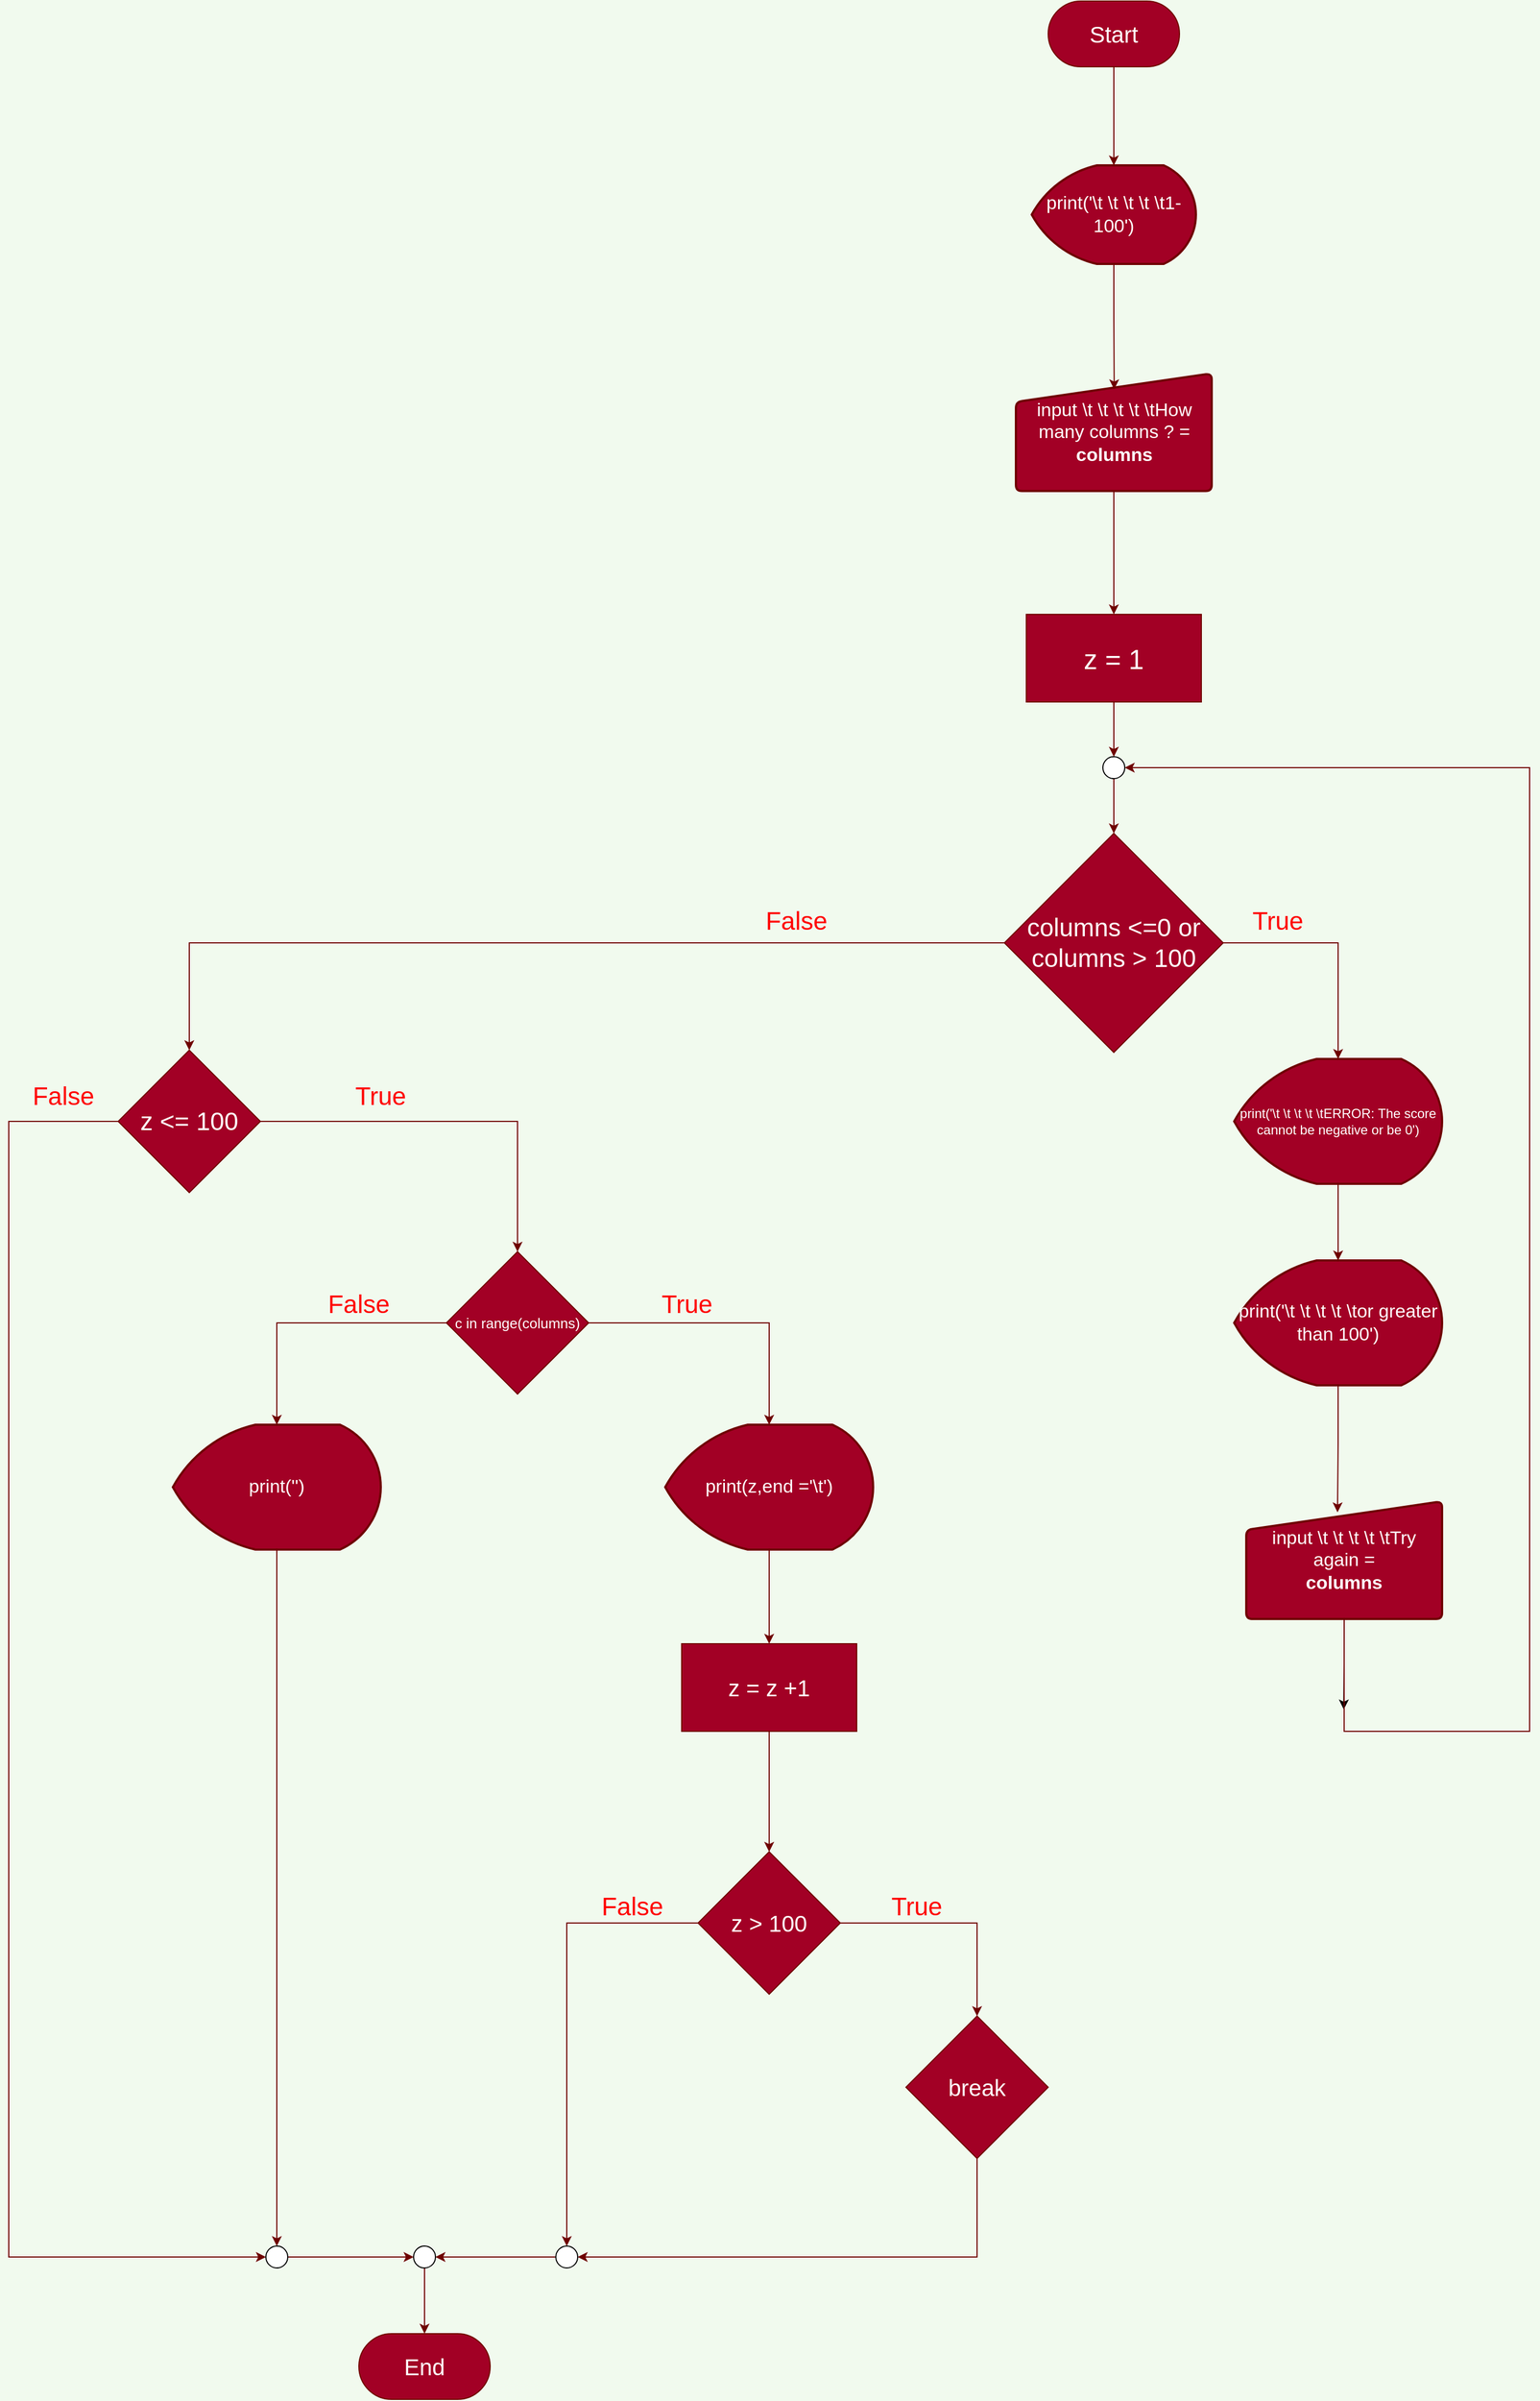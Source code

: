 <mxfile>
    <diagram id="EBOPIXi9WSSgSh0DyHSZ" name="Page-1">
        <mxGraphModel dx="1803" dy="787" grid="1" gridSize="10" guides="1" tooltips="1" connect="1" arrows="1" fold="1" page="1" pageScale="1" pageWidth="850" pageHeight="1100" background="#F1FAEE" math="0" shadow="0">
            <root>
                <mxCell id="0"/>
                <mxCell id="1" parent="0"/>
                <mxCell id="13" style="edgeStyle=orthogonalEdgeStyle;rounded=0;orthogonalLoop=1;jettySize=auto;html=1;exitX=0.5;exitY=1;exitDx=0;exitDy=0;entryX=0.5;entryY=0;entryDx=0;entryDy=0;entryPerimeter=0;fillColor=#a20025;strokeColor=#6F0000;" parent="1" source="2" target="12" edge="1">
                    <mxGeometry relative="1" as="geometry"/>
                </mxCell>
                <mxCell id="2" value="&lt;font style=&quot;font-size: 21px&quot;&gt;Start&lt;/font&gt;" style="rounded=1;whiteSpace=wrap;html=1;arcSize=50;fillColor=#a20025;strokeColor=#6F0000;fontColor=#ffffff;" parent="1" vertex="1">
                    <mxGeometry x="360" y="60" width="120" height="60" as="geometry"/>
                </mxCell>
                <mxCell id="16" style="edgeStyle=orthogonalEdgeStyle;rounded=0;orthogonalLoop=1;jettySize=auto;html=1;exitX=0.5;exitY=1;exitDx=0;exitDy=0;entryX=0.5;entryY=0;entryDx=0;entryDy=0;fillColor=#a20025;strokeColor=#6F0000;" parent="1" source="3" target="15" edge="1">
                    <mxGeometry relative="1" as="geometry"/>
                </mxCell>
                <mxCell id="3" value="&lt;font style=&quot;font-size: 17px&quot;&gt;input \t \t \t \t \tHow many columns ? =&lt;br&gt;&lt;b&gt;columns&lt;/b&gt;&lt;br&gt;&lt;/font&gt;" style="html=1;strokeWidth=2;shape=manualInput;whiteSpace=wrap;rounded=1;size=26;arcSize=11;fillColor=#a20025;strokeColor=#6F0000;fontColor=#ffffff;" parent="1" vertex="1">
                    <mxGeometry x="330.52" y="400" width="178.95" height="107.36" as="geometry"/>
                </mxCell>
                <mxCell id="14" style="edgeStyle=orthogonalEdgeStyle;rounded=0;orthogonalLoop=1;jettySize=auto;html=1;exitX=0.5;exitY=1;exitDx=0;exitDy=0;exitPerimeter=0;entryX=0.502;entryY=0.135;entryDx=0;entryDy=0;fillColor=#a20025;strokeColor=#6F0000;entryPerimeter=0;" parent="1" source="12" target="3" edge="1">
                    <mxGeometry relative="1" as="geometry"/>
                </mxCell>
                <mxCell id="12" value="&lt;font style=&quot;font-size: 17px&quot;&gt;print('\t \t \t \t \t1-100')&lt;/font&gt;" style="strokeWidth=2;html=1;shape=mxgraph.flowchart.display;whiteSpace=wrap;fillColor=#a20025;strokeColor=#6F0000;fontColor=#ffffff;" parent="1" vertex="1">
                    <mxGeometry x="345" y="210" width="150" height="90" as="geometry"/>
                </mxCell>
                <mxCell id="18" style="edgeStyle=orthogonalEdgeStyle;rounded=0;orthogonalLoop=1;jettySize=auto;html=1;exitX=0.5;exitY=1;exitDx=0;exitDy=0;fillColor=#a20025;strokeColor=#6F0000;" parent="1" source="15" edge="1">
                    <mxGeometry relative="1" as="geometry">
                        <mxPoint x="420" y="750" as="targetPoint"/>
                    </mxGeometry>
                </mxCell>
                <mxCell id="15" value="&lt;font style=&quot;font-size: 25px&quot;&gt;z = 1&lt;/font&gt;" style="rounded=0;whiteSpace=wrap;html=1;fillColor=#a20025;strokeColor=#6F0000;fontColor=#ffffff;" parent="1" vertex="1">
                    <mxGeometry x="340" y="620" width="160" height="80" as="geometry"/>
                </mxCell>
                <mxCell id="28" style="edgeStyle=orthogonalEdgeStyle;rounded=0;orthogonalLoop=1;jettySize=auto;html=1;exitX=1;exitY=0.5;exitDx=0;exitDy=0;entryX=0.5;entryY=0;entryDx=0;entryDy=0;entryPerimeter=0;fillColor=#a20025;strokeColor=#6F0000;" edge="1" parent="1" source="17" target="27">
                    <mxGeometry relative="1" as="geometry">
                        <mxPoint x="650" y="920.286" as="targetPoint"/>
                    </mxGeometry>
                </mxCell>
                <mxCell id="45" style="edgeStyle=orthogonalEdgeStyle;rounded=0;orthogonalLoop=1;jettySize=auto;html=1;exitX=0;exitY=0.5;exitDx=0;exitDy=0;fillColor=#a20025;strokeColor=#6F0000;entryX=0.5;entryY=0;entryDx=0;entryDy=0;" edge="1" parent="1" source="17" target="48">
                    <mxGeometry relative="1" as="geometry">
                        <mxPoint x="40" y="1050" as="targetPoint"/>
                    </mxGeometry>
                </mxCell>
                <mxCell id="17" value="&lt;span style=&quot;font-size: 23px&quot;&gt;columns &amp;lt;=0 or columns &amp;gt; 100&lt;/span&gt;" style="rhombus;whiteSpace=wrap;html=1;fillColor=#a20025;strokeColor=#6F0000;fontColor=#ffffff;" parent="1" vertex="1">
                    <mxGeometry x="319.99" y="820" width="200" height="200" as="geometry"/>
                </mxCell>
                <mxCell id="31" style="edgeStyle=orthogonalEdgeStyle;rounded=0;orthogonalLoop=1;jettySize=auto;html=1;exitX=0.5;exitY=1;exitDx=0;exitDy=0;exitPerimeter=0;entryX=0.5;entryY=0;entryDx=0;entryDy=0;entryPerimeter=0;fillColor=#a20025;strokeColor=#6F0000;" edge="1" parent="1" source="27" target="30">
                    <mxGeometry relative="1" as="geometry"/>
                </mxCell>
                <mxCell id="27" value="print('\t \t \t \t \tERROR: The score cannot be negative or be 0')" style="strokeWidth=2;html=1;shape=mxgraph.flowchart.display;whiteSpace=wrap;fillColor=#a20025;strokeColor=#6F0000;fontColor=#ffffff;" vertex="1" parent="1">
                    <mxGeometry x="530" y="1026" width="190" height="114" as="geometry"/>
                </mxCell>
                <mxCell id="35" style="edgeStyle=orthogonalEdgeStyle;rounded=0;orthogonalLoop=1;jettySize=auto;html=1;exitX=0.5;exitY=1;exitDx=0;exitDy=0;exitPerimeter=0;entryX=0.466;entryY=0.093;entryDx=0;entryDy=0;entryPerimeter=0;fillColor=#a20025;strokeColor=#6F0000;" edge="1" parent="1" source="30" target="32">
                    <mxGeometry relative="1" as="geometry"/>
                </mxCell>
                <mxCell id="30" value="&lt;font style=&quot;font-size: 17px&quot;&gt;print('\t \t \t \t \tor greater than 100')&lt;/font&gt;" style="strokeWidth=2;html=1;shape=mxgraph.flowchart.display;whiteSpace=wrap;fillColor=#a20025;strokeColor=#6F0000;fontColor=#ffffff;" vertex="1" parent="1">
                    <mxGeometry x="530" y="1210" width="190" height="114" as="geometry"/>
                </mxCell>
                <mxCell id="38" style="edgeStyle=orthogonalEdgeStyle;rounded=0;orthogonalLoop=1;jettySize=auto;html=1;exitX=0.5;exitY=1;exitDx=0;exitDy=0;" edge="1" parent="1" source="32">
                    <mxGeometry relative="1" as="geometry">
                        <mxPoint x="630.143" y="1620" as="targetPoint"/>
                    </mxGeometry>
                </mxCell>
                <mxCell id="39" style="edgeStyle=orthogonalEdgeStyle;rounded=0;orthogonalLoop=1;jettySize=auto;html=1;exitX=0.5;exitY=1;exitDx=0;exitDy=0;fillColor=#a20025;strokeColor=#6F0000;entryX=1;entryY=0.5;entryDx=0;entryDy=0;entryPerimeter=0;" edge="1" parent="1" source="32" target="36">
                    <mxGeometry relative="1" as="geometry">
                        <mxPoint x="790" y="1190" as="targetPoint"/>
                        <Array as="points">
                            <mxPoint x="631" y="1640"/>
                            <mxPoint x="800" y="1640"/>
                            <mxPoint x="800" y="760"/>
                        </Array>
                    </mxGeometry>
                </mxCell>
                <mxCell id="32" value="&lt;font style=&quot;font-size: 17px&quot;&gt;input \t \t \t \t \tTry again =&lt;br&gt;&lt;b&gt;columns&lt;/b&gt;&lt;br&gt;&lt;/font&gt;" style="html=1;strokeWidth=2;shape=manualInput;whiteSpace=wrap;rounded=1;size=26;arcSize=11;fillColor=#a20025;strokeColor=#6F0000;fontColor=#ffffff;" vertex="1" parent="1">
                    <mxGeometry x="541.05" y="1430" width="178.95" height="107.36" as="geometry"/>
                </mxCell>
                <mxCell id="40" style="edgeStyle=orthogonalEdgeStyle;rounded=0;orthogonalLoop=1;jettySize=auto;html=1;exitX=0.5;exitY=1;exitDx=0;exitDy=0;exitPerimeter=0;entryX=0.5;entryY=0;entryDx=0;entryDy=0;fillColor=#a20025;strokeColor=#6F0000;" edge="1" parent="1" source="36" target="17">
                    <mxGeometry relative="1" as="geometry"/>
                </mxCell>
                <mxCell id="36" value="" style="verticalLabelPosition=bottom;verticalAlign=top;html=1;shape=mxgraph.flowchart.on-page_reference;" vertex="1" parent="1">
                    <mxGeometry x="410" y="750" width="20" height="20" as="geometry"/>
                </mxCell>
                <mxCell id="44" value="&lt;font color=&quot;#ff0000&quot; style=&quot;font-size: 23px&quot;&gt;True&lt;/font&gt;" style="text;html=1;strokeColor=none;fillColor=none;align=center;verticalAlign=middle;whiteSpace=wrap;rounded=0;" vertex="1" parent="1">
                    <mxGeometry x="550" y="890" width="40" height="20" as="geometry"/>
                </mxCell>
                <mxCell id="46" value="&lt;font color=&quot;#ff0000&quot;&gt;&lt;span style=&quot;font-size: 23px&quot;&gt;False&lt;/span&gt;&lt;/font&gt;" style="text;html=1;strokeColor=none;fillColor=none;align=center;verticalAlign=middle;whiteSpace=wrap;rounded=0;" vertex="1" parent="1">
                    <mxGeometry x="110" y="890" width="40" height="20" as="geometry"/>
                </mxCell>
                <mxCell id="50" style="edgeStyle=orthogonalEdgeStyle;rounded=0;orthogonalLoop=1;jettySize=auto;html=1;exitX=1;exitY=0.5;exitDx=0;exitDy=0;entryX=0.5;entryY=0;entryDx=0;entryDy=0;fillColor=#a20025;strokeColor=#6F0000;" edge="1" parent="1" source="48" target="49">
                    <mxGeometry relative="1" as="geometry">
                        <mxPoint x="200" y="1074.571" as="targetPoint"/>
                    </mxGeometry>
                </mxCell>
                <mxCell id="76" style="edgeStyle=orthogonalEdgeStyle;rounded=0;orthogonalLoop=1;jettySize=auto;html=1;exitX=0;exitY=0.5;exitDx=0;exitDy=0;fillColor=#a20025;strokeColor=#6F0000;entryX=0;entryY=0.5;entryDx=0;entryDy=0;entryPerimeter=0;" edge="1" parent="1" source="48" target="79">
                    <mxGeometry relative="1" as="geometry">
                        <mxPoint x="-720" y="2140" as="targetPoint"/>
                        <Array as="points">
                            <mxPoint x="-590" y="1083"/>
                            <mxPoint x="-590" y="2120"/>
                        </Array>
                    </mxGeometry>
                </mxCell>
                <mxCell id="48" value="&lt;span style=&quot;font-size: 23px&quot;&gt;z &amp;lt;= 100&lt;/span&gt;" style="rhombus;whiteSpace=wrap;html=1;fillColor=#a20025;strokeColor=#6F0000;fontColor=#ffffff;" vertex="1" parent="1">
                    <mxGeometry x="-490" y="1018" width="130" height="130" as="geometry"/>
                </mxCell>
                <mxCell id="54" style="edgeStyle=orthogonalEdgeStyle;rounded=0;orthogonalLoop=1;jettySize=auto;html=1;exitX=1;exitY=0.5;exitDx=0;exitDy=0;entryX=0.5;entryY=0;entryDx=0;entryDy=0;entryPerimeter=0;fillColor=#a20025;strokeColor=#6F0000;" edge="1" parent="1" source="49" target="53">
                    <mxGeometry relative="1" as="geometry">
                        <mxPoint x="290" y="1267.429" as="targetPoint"/>
                    </mxGeometry>
                </mxCell>
                <mxCell id="65" style="edgeStyle=orthogonalEdgeStyle;rounded=0;orthogonalLoop=1;jettySize=auto;html=1;exitX=0;exitY=0.5;exitDx=0;exitDy=0;entryX=0.5;entryY=0;entryDx=0;entryDy=0;entryPerimeter=0;fillColor=#a20025;strokeColor=#6F0000;" edge="1" parent="1" source="49" target="64">
                    <mxGeometry relative="1" as="geometry">
                        <mxPoint x="-130" y="1270" as="targetPoint"/>
                    </mxGeometry>
                </mxCell>
                <mxCell id="49" value="&lt;font style=&quot;font-size: 13px&quot;&gt;c in range(columns)&lt;/font&gt;" style="rhombus;whiteSpace=wrap;html=1;fillColor=#a20025;strokeColor=#6F0000;fontColor=#ffffff;" vertex="1" parent="1">
                    <mxGeometry x="-190" y="1202" width="130" height="130" as="geometry"/>
                </mxCell>
                <mxCell id="56" style="edgeStyle=orthogonalEdgeStyle;rounded=0;orthogonalLoop=1;jettySize=auto;html=1;exitX=0.5;exitY=1;exitDx=0;exitDy=0;exitPerimeter=0;entryX=0.5;entryY=0;entryDx=0;entryDy=0;fillColor=#a20025;strokeColor=#6F0000;" edge="1" parent="1" source="53" target="55">
                    <mxGeometry relative="1" as="geometry"/>
                </mxCell>
                <mxCell id="53" value="&lt;font style=&quot;font-size: 17px&quot;&gt;print(z,end ='\t')&lt;/font&gt;" style="strokeWidth=2;html=1;shape=mxgraph.flowchart.display;whiteSpace=wrap;fillColor=#a20025;strokeColor=#6F0000;fontColor=#ffffff;" vertex="1" parent="1">
                    <mxGeometry x="10" y="1360" width="190" height="114" as="geometry"/>
                </mxCell>
                <mxCell id="59" style="edgeStyle=orthogonalEdgeStyle;rounded=0;orthogonalLoop=1;jettySize=auto;html=1;exitX=0.5;exitY=1;exitDx=0;exitDy=0;entryX=0.5;entryY=0;entryDx=0;entryDy=0;fillColor=#a20025;strokeColor=#6F0000;" edge="1" parent="1" source="55" target="58">
                    <mxGeometry relative="1" as="geometry"/>
                </mxCell>
                <mxCell id="55" value="&lt;font style=&quot;font-size: 21px&quot;&gt;z = z +1&lt;/font&gt;" style="rounded=0;whiteSpace=wrap;html=1;fillColor=#a20025;strokeColor=#6F0000;fontColor=#ffffff;" vertex="1" parent="1">
                    <mxGeometry x="25" y="1560.0" width="160" height="80" as="geometry"/>
                </mxCell>
                <mxCell id="61" style="edgeStyle=orthogonalEdgeStyle;rounded=0;orthogonalLoop=1;jettySize=auto;html=1;exitX=1;exitY=0.5;exitDx=0;exitDy=0;entryX=0.5;entryY=0;entryDx=0;entryDy=0;fillColor=#a20025;strokeColor=#6F0000;" edge="1" parent="1" source="58" target="60">
                    <mxGeometry relative="1" as="geometry">
                        <mxPoint x="350" y="1814.667" as="targetPoint"/>
                    </mxGeometry>
                </mxCell>
                <mxCell id="69" style="edgeStyle=orthogonalEdgeStyle;rounded=0;orthogonalLoop=1;jettySize=auto;html=1;exitX=0;exitY=0.5;exitDx=0;exitDy=0;fillColor=#a20025;strokeColor=#6F0000;entryX=0.5;entryY=0;entryDx=0;entryDy=0;entryPerimeter=0;" edge="1" parent="1" source="58" target="80">
                    <mxGeometry relative="1" as="geometry">
                        <mxPoint x="-80" y="2080" as="targetPoint"/>
                    </mxGeometry>
                </mxCell>
                <mxCell id="58" value="&lt;font style=&quot;font-size: 21px&quot;&gt;z &amp;gt; 100&lt;/font&gt;" style="rhombus;whiteSpace=wrap;html=1;fillColor=#a20025;strokeColor=#6F0000;fontColor=#ffffff;" vertex="1" parent="1">
                    <mxGeometry x="40" y="1750" width="130" height="130" as="geometry"/>
                </mxCell>
                <mxCell id="82" style="edgeStyle=orthogonalEdgeStyle;rounded=0;orthogonalLoop=1;jettySize=auto;html=1;exitX=0.5;exitY=1;exitDx=0;exitDy=0;fillColor=#a20025;strokeColor=#6F0000;entryX=1;entryY=0.5;entryDx=0;entryDy=0;entryPerimeter=0;" edge="1" parent="1" source="60" target="80">
                    <mxGeometry relative="1" as="geometry">
                        <mxPoint x="295" y="2130" as="targetPoint"/>
                    </mxGeometry>
                </mxCell>
                <mxCell id="60" value="&lt;span style=&quot;font-size: 21px&quot;&gt;break&lt;/span&gt;" style="rhombus;whiteSpace=wrap;html=1;fillColor=#a20025;strokeColor=#6F0000;fontColor=#ffffff;" vertex="1" parent="1">
                    <mxGeometry x="230" y="1900" width="130" height="130" as="geometry"/>
                </mxCell>
                <mxCell id="62" value="&lt;font color=&quot;#ff0000&quot; style=&quot;font-size: 23px&quot;&gt;True&lt;/font&gt;" style="text;html=1;strokeColor=none;fillColor=none;align=center;verticalAlign=middle;whiteSpace=wrap;rounded=0;" vertex="1" parent="1">
                    <mxGeometry x="10" y="1240" width="40" height="20" as="geometry"/>
                </mxCell>
                <mxCell id="63" value="&lt;font color=&quot;#ff0000&quot; style=&quot;font-size: 23px&quot;&gt;True&lt;/font&gt;" style="text;html=1;strokeColor=none;fillColor=none;align=center;verticalAlign=middle;whiteSpace=wrap;rounded=0;" vertex="1" parent="1">
                    <mxGeometry x="220" y="1790" width="40" height="20" as="geometry"/>
                </mxCell>
                <mxCell id="77" style="edgeStyle=orthogonalEdgeStyle;rounded=0;orthogonalLoop=1;jettySize=auto;html=1;exitX=0.5;exitY=1;exitDx=0;exitDy=0;exitPerimeter=0;fillColor=#a20025;strokeColor=#6F0000;entryX=0.5;entryY=0;entryDx=0;entryDy=0;entryPerimeter=0;" edge="1" parent="1" source="64" target="79">
                    <mxGeometry relative="1" as="geometry">
                        <mxPoint x="-344" y="2090" as="targetPoint"/>
                    </mxGeometry>
                </mxCell>
                <mxCell id="64" value="&lt;font style=&quot;font-size: 17px&quot;&gt;print('')&lt;/font&gt;" style="strokeWidth=2;html=1;shape=mxgraph.flowchart.display;whiteSpace=wrap;fillColor=#a20025;strokeColor=#6F0000;fontColor=#ffffff;" vertex="1" parent="1">
                    <mxGeometry x="-440" y="1360" width="190" height="114" as="geometry"/>
                </mxCell>
                <mxCell id="67" value="&lt;font color=&quot;#ff0000&quot;&gt;&lt;span style=&quot;font-size: 23px&quot;&gt;False&lt;/span&gt;&lt;/font&gt;" style="text;html=1;strokeColor=none;fillColor=none;align=center;verticalAlign=middle;whiteSpace=wrap;rounded=0;" vertex="1" parent="1">
                    <mxGeometry x="-290" y="1240" width="40" height="20" as="geometry"/>
                </mxCell>
                <mxCell id="68" value="&lt;font color=&quot;#ff0000&quot; style=&quot;font-size: 23px&quot;&gt;True&lt;/font&gt;" style="text;html=1;strokeColor=none;fillColor=none;align=center;verticalAlign=middle;whiteSpace=wrap;rounded=0;" vertex="1" parent="1">
                    <mxGeometry x="-270" y="1050" width="40" height="20" as="geometry"/>
                </mxCell>
                <mxCell id="70" value="&lt;font color=&quot;#ff0000&quot;&gt;&lt;span style=&quot;font-size: 23px&quot;&gt;False&lt;/span&gt;&lt;/font&gt;" style="text;html=1;strokeColor=none;fillColor=none;align=center;verticalAlign=middle;whiteSpace=wrap;rounded=0;" vertex="1" parent="1">
                    <mxGeometry x="-40" y="1790" width="40" height="20" as="geometry"/>
                </mxCell>
                <mxCell id="74" value="&lt;span style=&quot;font-size: 21px&quot;&gt;End&lt;/span&gt;" style="rounded=1;whiteSpace=wrap;html=1;arcSize=50;fillColor=#a20025;strokeColor=#6F0000;fontColor=#ffffff;" vertex="1" parent="1">
                    <mxGeometry x="-270" y="2190" width="120" height="60" as="geometry"/>
                </mxCell>
                <mxCell id="84" style="edgeStyle=orthogonalEdgeStyle;rounded=0;orthogonalLoop=1;jettySize=auto;html=1;exitX=1;exitY=0.5;exitDx=0;exitDy=0;exitPerimeter=0;entryX=0;entryY=0.5;entryDx=0;entryDy=0;entryPerimeter=0;fillColor=#a20025;strokeColor=#6F0000;" edge="1" parent="1" source="79" target="83">
                    <mxGeometry relative="1" as="geometry"/>
                </mxCell>
                <mxCell id="79" value="" style="verticalLabelPosition=bottom;verticalAlign=top;html=1;shape=mxgraph.flowchart.on-page_reference;" vertex="1" parent="1">
                    <mxGeometry x="-355" y="2110" width="20" height="20" as="geometry"/>
                </mxCell>
                <mxCell id="85" style="edgeStyle=orthogonalEdgeStyle;rounded=0;orthogonalLoop=1;jettySize=auto;html=1;exitX=0;exitY=0.5;exitDx=0;exitDy=0;exitPerimeter=0;entryX=1;entryY=0.5;entryDx=0;entryDy=0;entryPerimeter=0;fillColor=#a20025;strokeColor=#6F0000;" edge="1" parent="1" source="80" target="83">
                    <mxGeometry relative="1" as="geometry"/>
                </mxCell>
                <mxCell id="80" value="" style="verticalLabelPosition=bottom;verticalAlign=top;html=1;shape=mxgraph.flowchart.on-page_reference;" vertex="1" parent="1">
                    <mxGeometry x="-90" y="2110" width="20" height="20" as="geometry"/>
                </mxCell>
                <mxCell id="86" style="edgeStyle=orthogonalEdgeStyle;rounded=0;orthogonalLoop=1;jettySize=auto;html=1;exitX=0.5;exitY=1;exitDx=0;exitDy=0;exitPerimeter=0;entryX=0.5;entryY=0;entryDx=0;entryDy=0;fillColor=#a20025;strokeColor=#6F0000;" edge="1" parent="1" source="83" target="74">
                    <mxGeometry relative="1" as="geometry"/>
                </mxCell>
                <mxCell id="83" value="" style="verticalLabelPosition=bottom;verticalAlign=top;html=1;shape=mxgraph.flowchart.on-page_reference;" vertex="1" parent="1">
                    <mxGeometry x="-220" y="2110" width="20" height="20" as="geometry"/>
                </mxCell>
                <mxCell id="87" value="&lt;font color=&quot;#ff0000&quot;&gt;&lt;span style=&quot;font-size: 23px&quot;&gt;False&lt;/span&gt;&lt;/font&gt;" style="text;html=1;strokeColor=none;fillColor=none;align=center;verticalAlign=middle;whiteSpace=wrap;rounded=0;" vertex="1" parent="1">
                    <mxGeometry x="-560" y="1050" width="40" height="20" as="geometry"/>
                </mxCell>
            </root>
        </mxGraphModel>
    </diagram>
</mxfile>